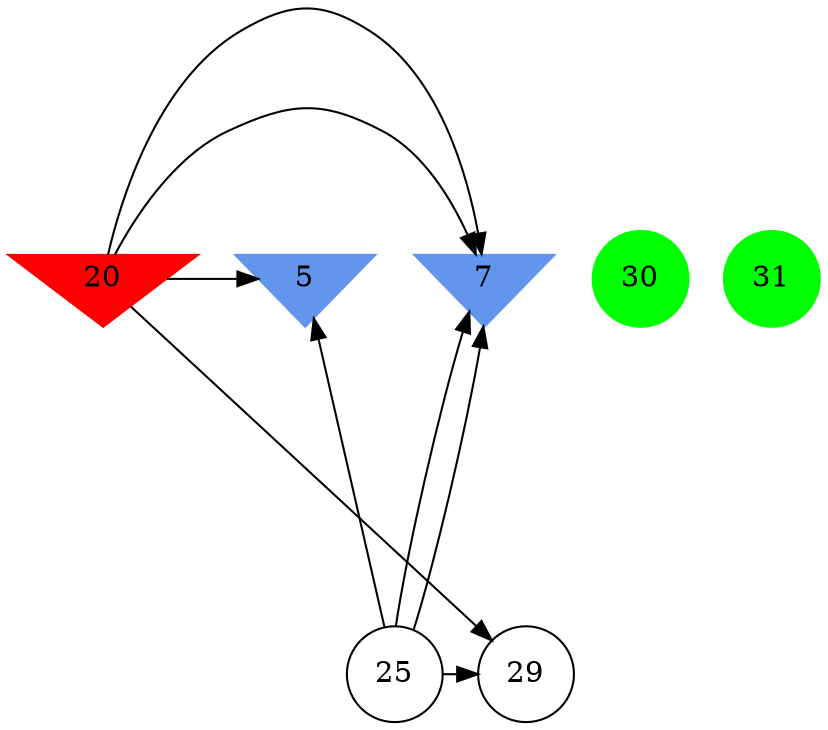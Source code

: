 digraph brain {
	ranksep=2.0;
	5 [shape=invtriangle,style=filled,color=cornflowerblue];
	7 [shape=invtriangle,style=filled,color=cornflowerblue];
	20 [shape=invtriangle,style=filled,color=red];
	25 [shape=circle,color=black];
	29 [shape=circle,color=black];
	30 [shape=circle,style=filled,color=green];
	31 [shape=circle,style=filled,color=green];
	25	->	5;
	25	->	7;
	25	->	29;
	25	->	7;
	20	->	5;
	20	->	7;
	20	->	29;
	20	->	7;
	{ rank=same; 5; 7; 20; }
	{ rank=same; 25; 29; }
	{ rank=same; 30; 31; }
}
